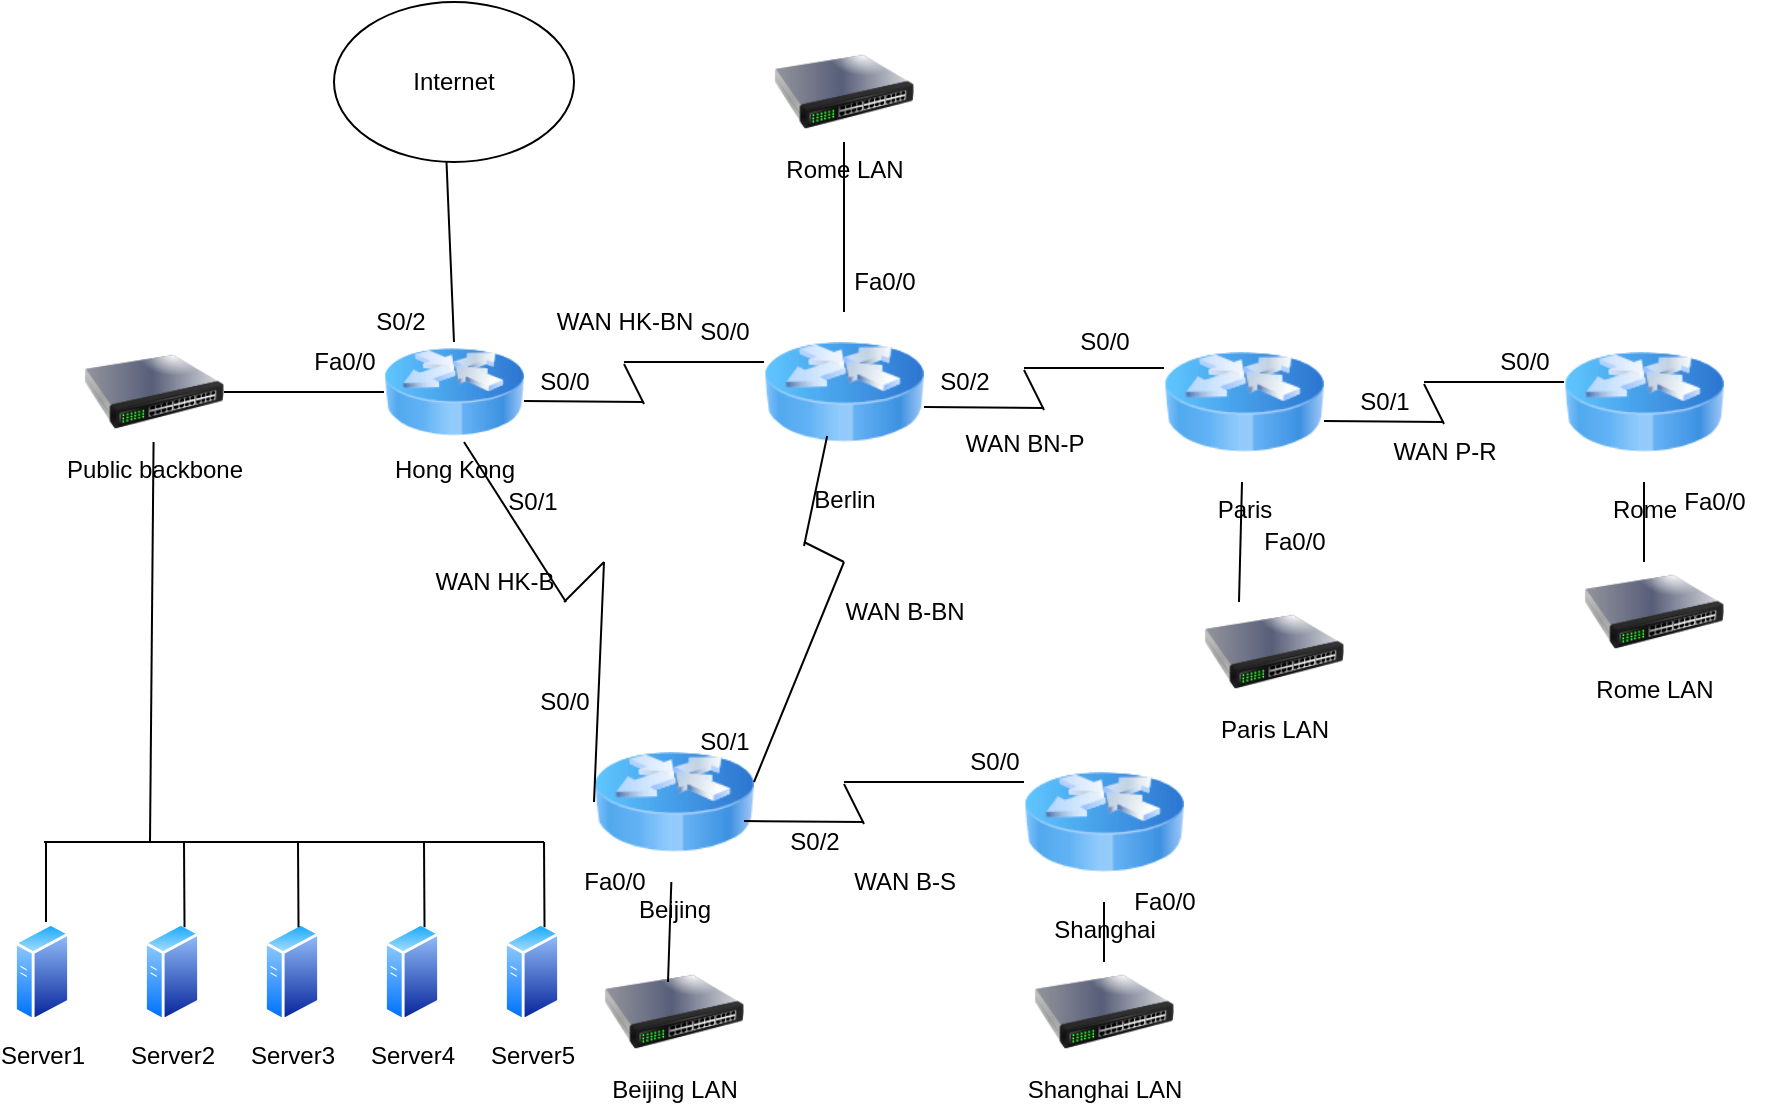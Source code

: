 <mxfile version="13.9.9" type="github">
  <diagram id="J4sxEQqpXDz7WTKowsPH" name="Page-1">
    <mxGraphModel dx="1426" dy="769" grid="1" gridSize="10" guides="1" tooltips="1" connect="1" arrows="1" fold="1" page="1" pageScale="1" pageWidth="850" pageHeight="1100" math="0" shadow="0">
      <root>
        <mxCell id="0" />
        <mxCell id="1" parent="0" />
        <mxCell id="hGcN8vvp8rt8pjComexK-1" value="Hong Kong" style="image;html=1;image=img/lib/clip_art/networking/Router_Icon_128x128.png" vertex="1" parent="1">
          <mxGeometry x="220" y="180" width="70" height="50" as="geometry" />
        </mxCell>
        <mxCell id="hGcN8vvp8rt8pjComexK-2" value="Berlin" style="image;html=1;image=img/lib/clip_art/networking/Router_Icon_128x128.png" vertex="1" parent="1">
          <mxGeometry x="410" y="165" width="80" height="80" as="geometry" />
        </mxCell>
        <mxCell id="hGcN8vvp8rt8pjComexK-5" value="Beijing LAN" style="image;html=1;image=img/lib/clip_art/networking/Switch_128x128.png" vertex="1" parent="1">
          <mxGeometry x="330" y="490" width="70" height="50" as="geometry" />
        </mxCell>
        <mxCell id="hGcN8vvp8rt8pjComexK-9" value="Beijing" style="image;html=1;image=img/lib/clip_art/networking/Router_Icon_128x128.png" vertex="1" parent="1">
          <mxGeometry x="325" y="370" width="80" height="80" as="geometry" />
        </mxCell>
        <mxCell id="hGcN8vvp8rt8pjComexK-10" value="Shanghai" style="image;html=1;image=img/lib/clip_art/networking/Router_Icon_128x128.png" vertex="1" parent="1">
          <mxGeometry x="540" y="380" width="80" height="80" as="geometry" />
        </mxCell>
        <mxCell id="hGcN8vvp8rt8pjComexK-11" value="Paris" style="image;html=1;image=img/lib/clip_art/networking/Router_Icon_128x128.png" vertex="1" parent="1">
          <mxGeometry x="610" y="170" width="80" height="80" as="geometry" />
        </mxCell>
        <mxCell id="hGcN8vvp8rt8pjComexK-12" value="Rome" style="image;html=1;image=img/lib/clip_art/networking/Router_Icon_128x128.png" vertex="1" parent="1">
          <mxGeometry x="810" y="170" width="80" height="80" as="geometry" />
        </mxCell>
        <mxCell id="hGcN8vvp8rt8pjComexK-13" value="Rome LAN" style="image;html=1;image=img/lib/clip_art/networking/Switch_128x128.png" vertex="1" parent="1">
          <mxGeometry x="820" y="290" width="70" height="50" as="geometry" />
        </mxCell>
        <mxCell id="hGcN8vvp8rt8pjComexK-14" value="Paris LAN" style="image;html=1;image=img/lib/clip_art/networking/Switch_128x128.png" vertex="1" parent="1">
          <mxGeometry x="630" y="310" width="70" height="50" as="geometry" />
        </mxCell>
        <mxCell id="hGcN8vvp8rt8pjComexK-17" value="" style="endArrow=none;html=1;exitX=0.5;exitY=0;exitDx=0;exitDy=0;" edge="1" parent="1" source="hGcN8vvp8rt8pjComexK-1">
          <mxGeometry width="50" height="50" relative="1" as="geometry">
            <mxPoint x="250" y="130" as="sourcePoint" />
            <mxPoint x="250" y="60" as="targetPoint" />
          </mxGeometry>
        </mxCell>
        <mxCell id="hGcN8vvp8rt8pjComexK-18" value="Internet" style="ellipse;whiteSpace=wrap;html=1;" vertex="1" parent="1">
          <mxGeometry x="195" y="10" width="120" height="80" as="geometry" />
        </mxCell>
        <mxCell id="hGcN8vvp8rt8pjComexK-19" value="Public backbone" style="image;html=1;image=img/lib/clip_art/networking/Switch_128x128.png" vertex="1" parent="1">
          <mxGeometry x="70" y="180" width="70" height="50" as="geometry" />
        </mxCell>
        <mxCell id="hGcN8vvp8rt8pjComexK-20" value="Server1" style="aspect=fixed;perimeter=ellipsePerimeter;html=1;align=center;shadow=0;dashed=0;spacingTop=3;image;image=img/lib/active_directory/generic_server.svg;" vertex="1" parent="1">
          <mxGeometry x="35" y="470" width="28.0" height="50" as="geometry" />
        </mxCell>
        <mxCell id="hGcN8vvp8rt8pjComexK-21" value="Server2" style="aspect=fixed;perimeter=ellipsePerimeter;html=1;align=center;shadow=0;dashed=0;spacingTop=3;image;image=img/lib/active_directory/generic_server.svg;" vertex="1" parent="1">
          <mxGeometry x="100" y="470" width="28.0" height="50" as="geometry" />
        </mxCell>
        <mxCell id="hGcN8vvp8rt8pjComexK-22" value="Server3" style="aspect=fixed;perimeter=ellipsePerimeter;html=1;align=center;shadow=0;dashed=0;spacingTop=3;image;image=img/lib/active_directory/generic_server.svg;" vertex="1" parent="1">
          <mxGeometry x="160" y="470" width="28.0" height="50" as="geometry" />
        </mxCell>
        <mxCell id="hGcN8vvp8rt8pjComexK-23" value="Server4" style="aspect=fixed;perimeter=ellipsePerimeter;html=1;align=center;shadow=0;dashed=0;spacingTop=3;image;image=img/lib/active_directory/generic_server.svg;" vertex="1" parent="1">
          <mxGeometry x="220" y="470" width="28.0" height="50" as="geometry" />
        </mxCell>
        <mxCell id="hGcN8vvp8rt8pjComexK-24" value="Server5" style="aspect=fixed;perimeter=ellipsePerimeter;html=1;align=center;shadow=0;dashed=0;spacingTop=3;image;image=img/lib/active_directory/generic_server.svg;" vertex="1" parent="1">
          <mxGeometry x="280" y="470" width="28.0" height="50" as="geometry" />
        </mxCell>
        <mxCell id="hGcN8vvp8rt8pjComexK-25" value="" style="endArrow=none;html=1;" edge="1" parent="1">
          <mxGeometry width="50" height="50" relative="1" as="geometry">
            <mxPoint x="50" y="430" as="sourcePoint" />
            <mxPoint x="300" y="430" as="targetPoint" />
          </mxGeometry>
        </mxCell>
        <mxCell id="hGcN8vvp8rt8pjComexK-26" value="" style="endArrow=none;html=1;" edge="1" parent="1" target="hGcN8vvp8rt8pjComexK-19">
          <mxGeometry width="50" height="50" relative="1" as="geometry">
            <mxPoint x="103" y="430" as="sourcePoint" />
            <mxPoint x="70" y="360" as="targetPoint" />
          </mxGeometry>
        </mxCell>
        <mxCell id="hGcN8vvp8rt8pjComexK-27" value="" style="endArrow=none;html=1;exitX=0.5;exitY=0;exitDx=0;exitDy=0;" edge="1" parent="1">
          <mxGeometry width="50" height="50" relative="1" as="geometry">
            <mxPoint x="51" y="470" as="sourcePoint" />
            <mxPoint x="51" y="430" as="targetPoint" />
          </mxGeometry>
        </mxCell>
        <mxCell id="hGcN8vvp8rt8pjComexK-28" value="" style="endArrow=none;html=1;exitX=0.75;exitY=0;exitDx=0;exitDy=0;" edge="1" parent="1" source="hGcN8vvp8rt8pjComexK-21">
          <mxGeometry width="50" height="50" relative="1" as="geometry">
            <mxPoint x="74" y="480" as="sourcePoint" />
            <mxPoint x="120" y="430" as="targetPoint" />
          </mxGeometry>
        </mxCell>
        <mxCell id="hGcN8vvp8rt8pjComexK-29" value="" style="endArrow=none;html=1;exitX=0.75;exitY=0;exitDx=0;exitDy=0;" edge="1" parent="1">
          <mxGeometry width="50" height="50" relative="1" as="geometry">
            <mxPoint x="177.261" y="472.639" as="sourcePoint" />
            <mxPoint x="177" y="430" as="targetPoint" />
          </mxGeometry>
        </mxCell>
        <mxCell id="hGcN8vvp8rt8pjComexK-30" value="" style="endArrow=none;html=1;exitX=0.75;exitY=0;exitDx=0;exitDy=0;" edge="1" parent="1" source="hGcN8vvp8rt8pjComexK-23">
          <mxGeometry width="50" height="50" relative="1" as="geometry">
            <mxPoint x="66" y="480" as="sourcePoint" />
            <mxPoint x="240" y="430" as="targetPoint" />
          </mxGeometry>
        </mxCell>
        <mxCell id="hGcN8vvp8rt8pjComexK-31" value="" style="endArrow=none;html=1;exitX=0.75;exitY=0;exitDx=0;exitDy=0;" edge="1" parent="1" source="hGcN8vvp8rt8pjComexK-24">
          <mxGeometry width="50" height="50" relative="1" as="geometry">
            <mxPoint x="250.261" y="482.639" as="sourcePoint" />
            <mxPoint x="300" y="430" as="targetPoint" />
          </mxGeometry>
        </mxCell>
        <mxCell id="hGcN8vvp8rt8pjComexK-32" value="" style="endArrow=none;html=1;exitX=1;exitY=0.5;exitDx=0;exitDy=0;entryX=0;entryY=0.5;entryDx=0;entryDy=0;" edge="1" parent="1" source="hGcN8vvp8rt8pjComexK-19" target="hGcN8vvp8rt8pjComexK-1">
          <mxGeometry width="50" height="50" relative="1" as="geometry">
            <mxPoint x="80" y="150" as="sourcePoint" />
            <mxPoint x="130" y="100" as="targetPoint" />
          </mxGeometry>
        </mxCell>
        <mxCell id="hGcN8vvp8rt8pjComexK-36" value="" style="group" vertex="1" connectable="0" parent="1">
          <mxGeometry x="290" y="190" width="120" height="42" as="geometry" />
        </mxCell>
        <mxCell id="hGcN8vvp8rt8pjComexK-33" value="" style="endArrow=none;html=1;exitX=1;exitY=0.5;exitDx=0;exitDy=0;" edge="1" parent="hGcN8vvp8rt8pjComexK-36">
          <mxGeometry width="50" height="50" relative="1" as="geometry">
            <mxPoint y="19.5" as="sourcePoint" />
            <mxPoint x="60" y="20" as="targetPoint" />
          </mxGeometry>
        </mxCell>
        <mxCell id="hGcN8vvp8rt8pjComexK-34" value="" style="endArrow=none;html=1;" edge="1" parent="hGcN8vvp8rt8pjComexK-36">
          <mxGeometry width="50" height="50" relative="1" as="geometry">
            <mxPoint x="60" y="21" as="sourcePoint" />
            <mxPoint x="50" y="1" as="targetPoint" />
          </mxGeometry>
        </mxCell>
        <mxCell id="hGcN8vvp8rt8pjComexK-35" value="" style="endArrow=none;html=1;exitX=1;exitY=0.5;exitDx=0;exitDy=0;" edge="1" parent="hGcN8vvp8rt8pjComexK-36">
          <mxGeometry width="50" height="50" relative="1" as="geometry">
            <mxPoint x="50" as="sourcePoint" />
            <mxPoint x="120" as="targetPoint" />
          </mxGeometry>
        </mxCell>
        <mxCell id="hGcN8vvp8rt8pjComexK-66" value="S0/0" style="text;html=1;align=center;verticalAlign=middle;resizable=0;points=[];autosize=1;" vertex="1" parent="hGcN8vvp8rt8pjComexK-36">
          <mxGeometry width="40" height="20" as="geometry" />
        </mxCell>
        <mxCell id="hGcN8vvp8rt8pjComexK-37" value="" style="group" vertex="1" connectable="0" parent="1">
          <mxGeometry x="490" y="193" width="120" height="21" as="geometry" />
        </mxCell>
        <mxCell id="hGcN8vvp8rt8pjComexK-38" value="" style="endArrow=none;html=1;exitX=1;exitY=0.5;exitDx=0;exitDy=0;" edge="1" parent="hGcN8vvp8rt8pjComexK-37">
          <mxGeometry width="50" height="50" relative="1" as="geometry">
            <mxPoint y="19.5" as="sourcePoint" />
            <mxPoint x="60" y="20" as="targetPoint" />
          </mxGeometry>
        </mxCell>
        <mxCell id="hGcN8vvp8rt8pjComexK-39" value="" style="endArrow=none;html=1;" edge="1" parent="hGcN8vvp8rt8pjComexK-37">
          <mxGeometry width="50" height="50" relative="1" as="geometry">
            <mxPoint x="60" y="21" as="sourcePoint" />
            <mxPoint x="50" y="1" as="targetPoint" />
          </mxGeometry>
        </mxCell>
        <mxCell id="hGcN8vvp8rt8pjComexK-40" value="" style="endArrow=none;html=1;exitX=1;exitY=0.5;exitDx=0;exitDy=0;" edge="1" parent="hGcN8vvp8rt8pjComexK-37">
          <mxGeometry width="50" height="50" relative="1" as="geometry">
            <mxPoint x="50" as="sourcePoint" />
            <mxPoint x="120" as="targetPoint" />
          </mxGeometry>
        </mxCell>
        <mxCell id="hGcN8vvp8rt8pjComexK-79" value="S0/2" style="text;html=1;align=center;verticalAlign=middle;resizable=0;points=[];autosize=1;" vertex="1" parent="hGcN8vvp8rt8pjComexK-37">
          <mxGeometry y="-3" width="40" height="20" as="geometry" />
        </mxCell>
        <mxCell id="hGcN8vvp8rt8pjComexK-41" value="" style="group" vertex="1" connectable="0" parent="1">
          <mxGeometry x="690" y="200" width="120" height="21" as="geometry" />
        </mxCell>
        <mxCell id="hGcN8vvp8rt8pjComexK-42" value="" style="endArrow=none;html=1;exitX=1;exitY=0.5;exitDx=0;exitDy=0;" edge="1" parent="hGcN8vvp8rt8pjComexK-41">
          <mxGeometry width="50" height="50" relative="1" as="geometry">
            <mxPoint y="19.5" as="sourcePoint" />
            <mxPoint x="60" y="20" as="targetPoint" />
          </mxGeometry>
        </mxCell>
        <mxCell id="hGcN8vvp8rt8pjComexK-43" value="" style="endArrow=none;html=1;" edge="1" parent="hGcN8vvp8rt8pjComexK-41">
          <mxGeometry width="50" height="50" relative="1" as="geometry">
            <mxPoint x="60" y="21" as="sourcePoint" />
            <mxPoint x="50" y="1" as="targetPoint" />
          </mxGeometry>
        </mxCell>
        <mxCell id="hGcN8vvp8rt8pjComexK-44" value="" style="endArrow=none;html=1;exitX=1;exitY=0.5;exitDx=0;exitDy=0;" edge="1" parent="hGcN8vvp8rt8pjComexK-41">
          <mxGeometry width="50" height="50" relative="1" as="geometry">
            <mxPoint x="50" as="sourcePoint" />
            <mxPoint x="120" as="targetPoint" />
          </mxGeometry>
        </mxCell>
        <mxCell id="hGcN8vvp8rt8pjComexK-81" value="S0/1" style="text;html=1;align=center;verticalAlign=middle;resizable=0;points=[];autosize=1;" vertex="1" parent="hGcN8vvp8rt8pjComexK-41">
          <mxGeometry x="10" width="40" height="20" as="geometry" />
        </mxCell>
        <mxCell id="hGcN8vvp8rt8pjComexK-46" value="" style="endArrow=none;html=1;exitX=1;exitY=0.5;exitDx=0;exitDy=0;" edge="1" parent="1">
          <mxGeometry width="50" height="50" relative="1" as="geometry">
            <mxPoint x="260" y="230" as="sourcePoint" />
            <mxPoint x="311" y="310" as="targetPoint" />
          </mxGeometry>
        </mxCell>
        <mxCell id="hGcN8vvp8rt8pjComexK-50" value="" style="endArrow=none;html=1;" edge="1" parent="1">
          <mxGeometry width="50" height="50" relative="1" as="geometry">
            <mxPoint x="330" y="290" as="sourcePoint" />
            <mxPoint x="310" y="310" as="targetPoint" />
          </mxGeometry>
        </mxCell>
        <mxCell id="hGcN8vvp8rt8pjComexK-51" value="" style="endArrow=none;html=1;exitX=1;exitY=0.5;exitDx=0;exitDy=0;entryX=0;entryY=0.5;entryDx=0;entryDy=0;" edge="1" parent="1" target="hGcN8vvp8rt8pjComexK-9">
          <mxGeometry width="50" height="50" relative="1" as="geometry">
            <mxPoint x="330" y="290" as="sourcePoint" />
            <mxPoint x="381" y="370" as="targetPoint" />
          </mxGeometry>
        </mxCell>
        <mxCell id="hGcN8vvp8rt8pjComexK-52" value="" style="endArrow=none;html=1;" edge="1" parent="1">
          <mxGeometry width="50" height="50" relative="1" as="geometry">
            <mxPoint x="430" y="282" as="sourcePoint" />
            <mxPoint x="441.579" y="227" as="targetPoint" />
          </mxGeometry>
        </mxCell>
        <mxCell id="hGcN8vvp8rt8pjComexK-53" value="" style="endArrow=none;html=1;" edge="1" parent="1">
          <mxGeometry width="50" height="50" relative="1" as="geometry">
            <mxPoint x="430" y="280" as="sourcePoint" />
            <mxPoint x="450" y="290" as="targetPoint" />
          </mxGeometry>
        </mxCell>
        <mxCell id="hGcN8vvp8rt8pjComexK-54" value="" style="endArrow=none;html=1;" edge="1" parent="1">
          <mxGeometry width="50" height="50" relative="1" as="geometry">
            <mxPoint x="405" y="400" as="sourcePoint" />
            <mxPoint x="450" y="290" as="targetPoint" />
          </mxGeometry>
        </mxCell>
        <mxCell id="hGcN8vvp8rt8pjComexK-55" value="" style="group" vertex="1" connectable="0" parent="1">
          <mxGeometry x="400" y="400" width="120" height="21" as="geometry" />
        </mxCell>
        <mxCell id="hGcN8vvp8rt8pjComexK-56" value="" style="endArrow=none;html=1;exitX=1;exitY=0.5;exitDx=0;exitDy=0;" edge="1" parent="hGcN8vvp8rt8pjComexK-55">
          <mxGeometry width="50" height="50" relative="1" as="geometry">
            <mxPoint y="19.5" as="sourcePoint" />
            <mxPoint x="60" y="20" as="targetPoint" />
          </mxGeometry>
        </mxCell>
        <mxCell id="hGcN8vvp8rt8pjComexK-57" value="" style="endArrow=none;html=1;" edge="1" parent="hGcN8vvp8rt8pjComexK-55">
          <mxGeometry width="50" height="50" relative="1" as="geometry">
            <mxPoint x="60" y="21" as="sourcePoint" />
            <mxPoint x="50" y="1" as="targetPoint" />
          </mxGeometry>
        </mxCell>
        <mxCell id="hGcN8vvp8rt8pjComexK-58" value="" style="endArrow=none;html=1;exitX=1;exitY=0.5;exitDx=0;exitDy=0;entryX=0;entryY=0.25;entryDx=0;entryDy=0;" edge="1" parent="hGcN8vvp8rt8pjComexK-55" target="hGcN8vvp8rt8pjComexK-10">
          <mxGeometry width="50" height="50" relative="1" as="geometry">
            <mxPoint x="50" as="sourcePoint" />
            <mxPoint x="120" as="targetPoint" />
          </mxGeometry>
        </mxCell>
        <mxCell id="hGcN8vvp8rt8pjComexK-59" value="Shanghai LAN" style="image;html=1;image=img/lib/clip_art/networking/Switch_128x128.png" vertex="1" parent="1">
          <mxGeometry x="545" y="490" width="70" height="50" as="geometry" />
        </mxCell>
        <mxCell id="hGcN8vvp8rt8pjComexK-60" value="" style="endArrow=none;html=1;" edge="1" parent="1" target="hGcN8vvp8rt8pjComexK-9">
          <mxGeometry width="50" height="50" relative="1" as="geometry">
            <mxPoint x="362" y="500" as="sourcePoint" />
            <mxPoint x="750" y="450" as="targetPoint" />
          </mxGeometry>
        </mxCell>
        <mxCell id="hGcN8vvp8rt8pjComexK-61" value="" style="endArrow=none;html=1;" edge="1" parent="1" source="hGcN8vvp8rt8pjComexK-59" target="hGcN8vvp8rt8pjComexK-10">
          <mxGeometry width="50" height="50" relative="1" as="geometry">
            <mxPoint x="570" y="500" as="sourcePoint" />
            <mxPoint x="620" y="450" as="targetPoint" />
          </mxGeometry>
        </mxCell>
        <mxCell id="hGcN8vvp8rt8pjComexK-64" value="S0/2" style="text;html=1;align=center;verticalAlign=middle;resizable=0;points=[];autosize=1;" vertex="1" parent="1">
          <mxGeometry x="208" y="160" width="40" height="20" as="geometry" />
        </mxCell>
        <mxCell id="hGcN8vvp8rt8pjComexK-65" value="Fa0/0" style="text;html=1;align=center;verticalAlign=middle;resizable=0;points=[];autosize=1;" vertex="1" parent="1">
          <mxGeometry x="175" y="180" width="50" height="20" as="geometry" />
        </mxCell>
        <mxCell id="hGcN8vvp8rt8pjComexK-67" value="S0/1" style="text;html=1;align=center;verticalAlign=middle;resizable=0;points=[];autosize=1;" vertex="1" parent="1">
          <mxGeometry x="274" y="250" width="40" height="20" as="geometry" />
        </mxCell>
        <mxCell id="hGcN8vvp8rt8pjComexK-68" value="WAN HK-B" style="text;html=1;align=center;verticalAlign=middle;resizable=0;points=[];autosize=1;" vertex="1" parent="1">
          <mxGeometry x="235" y="290" width="80" height="20" as="geometry" />
        </mxCell>
        <mxCell id="hGcN8vvp8rt8pjComexK-69" value="WAN B-BN" style="text;html=1;align=center;verticalAlign=middle;resizable=0;points=[];autosize=1;" vertex="1" parent="1">
          <mxGeometry x="440" y="305" width="80" height="20" as="geometry" />
        </mxCell>
        <mxCell id="hGcN8vvp8rt8pjComexK-70" value="WAN B-S" style="text;html=1;align=center;verticalAlign=middle;resizable=0;points=[];autosize=1;" vertex="1" parent="1">
          <mxGeometry x="445" y="440" width="70" height="20" as="geometry" />
        </mxCell>
        <mxCell id="hGcN8vvp8rt8pjComexK-71" value="S0/0" style="text;html=1;align=center;verticalAlign=middle;resizable=0;points=[];autosize=1;" vertex="1" parent="1">
          <mxGeometry x="290" y="350" width="40" height="20" as="geometry" />
        </mxCell>
        <mxCell id="hGcN8vvp8rt8pjComexK-72" value="Fa0/0" style="text;html=1;align=center;verticalAlign=middle;resizable=0;points=[];autosize=1;" vertex="1" parent="1">
          <mxGeometry x="310" y="440" width="50" height="20" as="geometry" />
        </mxCell>
        <mxCell id="hGcN8vvp8rt8pjComexK-73" value="S0/2" style="text;html=1;align=center;verticalAlign=middle;resizable=0;points=[];autosize=1;" vertex="1" parent="1">
          <mxGeometry x="415" y="420" width="40" height="20" as="geometry" />
        </mxCell>
        <mxCell id="hGcN8vvp8rt8pjComexK-74" value="S0/1" style="text;html=1;align=center;verticalAlign=middle;resizable=0;points=[];autosize=1;" vertex="1" parent="1">
          <mxGeometry x="370" y="370" width="40" height="20" as="geometry" />
        </mxCell>
        <mxCell id="hGcN8vvp8rt8pjComexK-75" value="S0/0" style="text;html=1;align=center;verticalAlign=middle;resizable=0;points=[];autosize=1;" vertex="1" parent="1">
          <mxGeometry x="505" y="380" width="40" height="20" as="geometry" />
        </mxCell>
        <mxCell id="hGcN8vvp8rt8pjComexK-76" value="Fa0/0" style="text;html=1;align=center;verticalAlign=middle;resizable=0;points=[];autosize=1;" vertex="1" parent="1">
          <mxGeometry x="585" y="450" width="50" height="20" as="geometry" />
        </mxCell>
        <mxCell id="hGcN8vvp8rt8pjComexK-77" value="S0/0" style="text;html=1;align=center;verticalAlign=middle;resizable=0;points=[];autosize=1;" vertex="1" parent="1">
          <mxGeometry x="370" y="165" width="40" height="20" as="geometry" />
        </mxCell>
        <mxCell id="hGcN8vvp8rt8pjComexK-78" value="S0/0" style="text;html=1;align=center;verticalAlign=middle;resizable=0;points=[];autosize=1;" vertex="1" parent="1">
          <mxGeometry x="770" y="180" width="40" height="20" as="geometry" />
        </mxCell>
        <mxCell id="hGcN8vvp8rt8pjComexK-80" value="S0/0" style="text;html=1;align=center;verticalAlign=middle;resizable=0;points=[];autosize=1;" vertex="1" parent="1">
          <mxGeometry x="560" y="170" width="40" height="20" as="geometry" />
        </mxCell>
        <mxCell id="hGcN8vvp8rt8pjComexK-82" value="" style="endArrow=none;html=1;" edge="1" parent="1" target="hGcN8vvp8rt8pjComexK-12">
          <mxGeometry width="50" height="50" relative="1" as="geometry">
            <mxPoint x="850" y="290" as="sourcePoint" />
            <mxPoint x="900" y="240" as="targetPoint" />
          </mxGeometry>
        </mxCell>
        <mxCell id="hGcN8vvp8rt8pjComexK-83" value="" style="endArrow=none;html=1;exitX=0.25;exitY=0;exitDx=0;exitDy=0;" edge="1" parent="1" source="hGcN8vvp8rt8pjComexK-14" target="hGcN8vvp8rt8pjComexK-11">
          <mxGeometry width="50" height="50" relative="1" as="geometry">
            <mxPoint x="640" y="280" as="sourcePoint" />
            <mxPoint x="690" y="230" as="targetPoint" />
          </mxGeometry>
        </mxCell>
        <mxCell id="hGcN8vvp8rt8pjComexK-84" value="Fa0/0" style="text;html=1;align=center;verticalAlign=middle;resizable=0;points=[];autosize=1;" vertex="1" parent="1">
          <mxGeometry x="860" y="250" width="50" height="20" as="geometry" />
        </mxCell>
        <mxCell id="hGcN8vvp8rt8pjComexK-85" value="WAN P-R" style="text;html=1;align=center;verticalAlign=middle;resizable=0;points=[];autosize=1;" vertex="1" parent="1">
          <mxGeometry x="715" y="225" width="70" height="20" as="geometry" />
        </mxCell>
        <mxCell id="hGcN8vvp8rt8pjComexK-86" value="WAN BN-P" style="text;html=1;align=center;verticalAlign=middle;resizable=0;points=[];autosize=1;" vertex="1" parent="1">
          <mxGeometry x="500" y="221" width="80" height="20" as="geometry" />
        </mxCell>
        <mxCell id="hGcN8vvp8rt8pjComexK-87" value="WAN HK-BN" style="text;html=1;align=center;verticalAlign=middle;resizable=0;points=[];autosize=1;" vertex="1" parent="1">
          <mxGeometry x="300" y="160" width="80" height="20" as="geometry" />
        </mxCell>
        <mxCell id="hGcN8vvp8rt8pjComexK-88" value="Rome LAN" style="image;html=1;image=img/lib/clip_art/networking/Switch_128x128.png" vertex="1" parent="1">
          <mxGeometry x="415" y="30" width="70" height="50" as="geometry" />
        </mxCell>
        <mxCell id="hGcN8vvp8rt8pjComexK-89" value="" style="endArrow=none;html=1;exitX=0.5;exitY=0;exitDx=0;exitDy=0;" edge="1" parent="1" source="hGcN8vvp8rt8pjComexK-2" target="hGcN8vvp8rt8pjComexK-88">
          <mxGeometry width="50" height="50" relative="1" as="geometry">
            <mxPoint x="540" y="120" as="sourcePoint" />
            <mxPoint x="590" y="70" as="targetPoint" />
          </mxGeometry>
        </mxCell>
        <mxCell id="hGcN8vvp8rt8pjComexK-90" value="Fa0/0" style="text;html=1;align=center;verticalAlign=middle;resizable=0;points=[];autosize=1;" vertex="1" parent="1">
          <mxGeometry x="445" y="140" width="50" height="20" as="geometry" />
        </mxCell>
        <mxCell id="hGcN8vvp8rt8pjComexK-91" value="Fa0/0" style="text;html=1;align=center;verticalAlign=middle;resizable=0;points=[];autosize=1;" vertex="1" parent="1">
          <mxGeometry x="650" y="270" width="50" height="20" as="geometry" />
        </mxCell>
      </root>
    </mxGraphModel>
  </diagram>
</mxfile>
